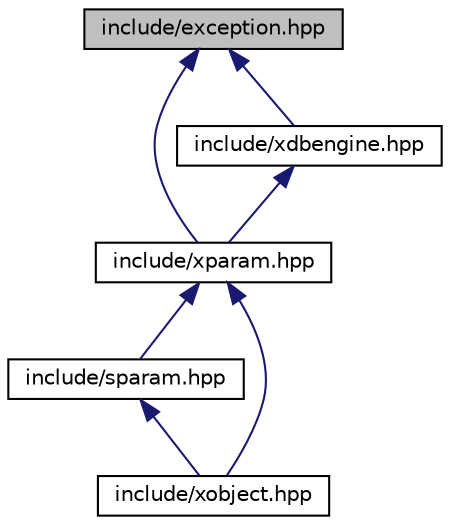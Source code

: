 digraph "include/exception.hpp"
{
 // LATEX_PDF_SIZE
  edge [fontname="Helvetica",fontsize="10",labelfontname="Helvetica",labelfontsize="10"];
  node [fontname="Helvetica",fontsize="10",shape=record];
  Node1 [label="include/exception.hpp",height=0.2,width=0.4,color="black", fillcolor="grey75", style="filled", fontcolor="black",tooltip=" "];
  Node1 -> Node2 [dir="back",color="midnightblue",fontsize="10",style="solid",fontname="Helvetica"];
  Node2 [label="include/xparam.hpp",height=0.2,width=0.4,color="black", fillcolor="white", style="filled",URL="$xparam_8hpp.html",tooltip=" "];
  Node2 -> Node3 [dir="back",color="midnightblue",fontsize="10",style="solid",fontname="Helvetica"];
  Node3 [label="include/sparam.hpp",height=0.2,width=0.4,color="black", fillcolor="white", style="filled",URL="$sparam_8hpp.html",tooltip=" "];
  Node3 -> Node4 [dir="back",color="midnightblue",fontsize="10",style="solid",fontname="Helvetica"];
  Node4 [label="include/xobject.hpp",height=0.2,width=0.4,color="black", fillcolor="white", style="filled",URL="$xobject_8hpp.html",tooltip=" "];
  Node2 -> Node4 [dir="back",color="midnightblue",fontsize="10",style="solid",fontname="Helvetica"];
  Node1 -> Node5 [dir="back",color="midnightblue",fontsize="10",style="solid",fontname="Helvetica"];
  Node5 [label="include/xdbengine.hpp",height=0.2,width=0.4,color="black", fillcolor="white", style="filled",URL="$xdbengine_8hpp.html",tooltip=" "];
  Node5 -> Node2 [dir="back",color="midnightblue",fontsize="10",style="solid",fontname="Helvetica"];
}

